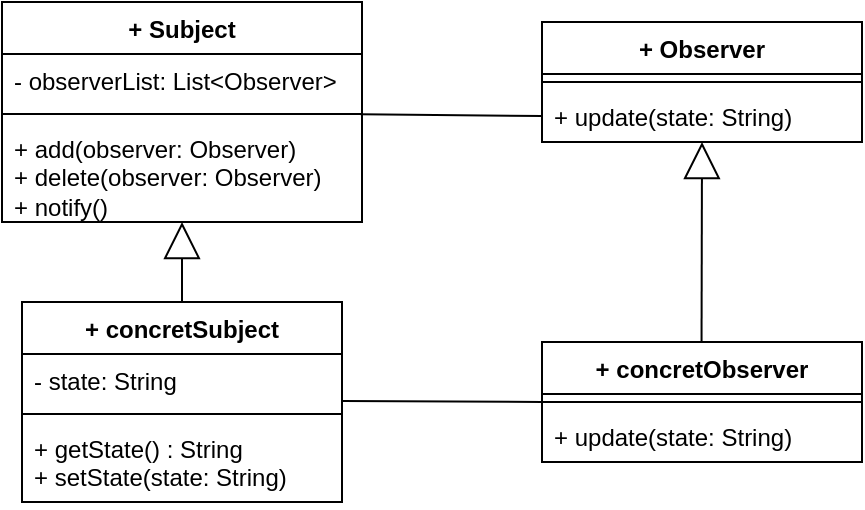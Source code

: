 <mxfile version="25.0.2">
  <diagram name="Page-1" id="FOKpUJLtz8lDRjs_jTlW">
    <mxGraphModel dx="503" dy="325" grid="1" gridSize="10" guides="1" tooltips="1" connect="1" arrows="1" fold="1" page="1" pageScale="1" pageWidth="570" pageHeight="940" math="0" shadow="0">
      <root>
        <mxCell id="0" />
        <mxCell id="1" parent="0" />
        <mxCell id="YOizdNqWpemjq0Ps5w-Y-1" value="+ Subject" style="swimlane;fontStyle=1;align=center;verticalAlign=top;childLayout=stackLayout;horizontal=1;startSize=26;horizontalStack=0;resizeParent=1;resizeParentMax=0;resizeLast=0;collapsible=1;marginBottom=0;whiteSpace=wrap;html=1;" vertex="1" parent="1">
          <mxGeometry x="80" y="220" width="180" height="110" as="geometry" />
        </mxCell>
        <mxCell id="YOizdNqWpemjq0Ps5w-Y-2" value="- observerList: List&amp;lt;Observer&amp;gt;" style="text;strokeColor=none;fillColor=none;align=left;verticalAlign=top;spacingLeft=4;spacingRight=4;overflow=hidden;rotatable=0;points=[[0,0.5],[1,0.5]];portConstraint=eastwest;whiteSpace=wrap;html=1;" vertex="1" parent="YOizdNqWpemjq0Ps5w-Y-1">
          <mxGeometry y="26" width="180" height="26" as="geometry" />
        </mxCell>
        <mxCell id="YOizdNqWpemjq0Ps5w-Y-3" value="" style="line;strokeWidth=1;fillColor=none;align=left;verticalAlign=middle;spacingTop=-1;spacingLeft=3;spacingRight=3;rotatable=0;labelPosition=right;points=[];portConstraint=eastwest;strokeColor=inherit;" vertex="1" parent="YOizdNqWpemjq0Ps5w-Y-1">
          <mxGeometry y="52" width="180" height="8" as="geometry" />
        </mxCell>
        <mxCell id="YOizdNqWpemjq0Ps5w-Y-4" value="+ add(observer: Observer)&lt;div&gt;+ delete(observer: Observer)&lt;/div&gt;&lt;div&gt;+ notify()&lt;/div&gt;" style="text;strokeColor=none;fillColor=none;align=left;verticalAlign=top;spacingLeft=4;spacingRight=4;overflow=hidden;rotatable=0;points=[[0,0.5],[1,0.5]];portConstraint=eastwest;whiteSpace=wrap;html=1;" vertex="1" parent="YOizdNqWpemjq0Ps5w-Y-1">
          <mxGeometry y="60" width="180" height="50" as="geometry" />
        </mxCell>
        <mxCell id="YOizdNqWpemjq0Ps5w-Y-5" value="+ Observer" style="swimlane;fontStyle=1;align=center;verticalAlign=top;childLayout=stackLayout;horizontal=1;startSize=26;horizontalStack=0;resizeParent=1;resizeParentMax=0;resizeLast=0;collapsible=1;marginBottom=0;whiteSpace=wrap;html=1;" vertex="1" parent="1">
          <mxGeometry x="350" y="230" width="160" height="60" as="geometry" />
        </mxCell>
        <mxCell id="YOizdNqWpemjq0Ps5w-Y-7" value="" style="line;strokeWidth=1;fillColor=none;align=left;verticalAlign=middle;spacingTop=-1;spacingLeft=3;spacingRight=3;rotatable=0;labelPosition=right;points=[];portConstraint=eastwest;strokeColor=inherit;" vertex="1" parent="YOizdNqWpemjq0Ps5w-Y-5">
          <mxGeometry y="26" width="160" height="8" as="geometry" />
        </mxCell>
        <mxCell id="YOizdNqWpemjq0Ps5w-Y-8" value="+ update(state: String)" style="text;strokeColor=none;fillColor=none;align=left;verticalAlign=top;spacingLeft=4;spacingRight=4;overflow=hidden;rotatable=0;points=[[0,0.5],[1,0.5]];portConstraint=eastwest;whiteSpace=wrap;html=1;" vertex="1" parent="YOizdNqWpemjq0Ps5w-Y-5">
          <mxGeometry y="34" width="160" height="26" as="geometry" />
        </mxCell>
        <mxCell id="YOizdNqWpemjq0Ps5w-Y-9" value="+ concretObserver" style="swimlane;fontStyle=1;align=center;verticalAlign=top;childLayout=stackLayout;horizontal=1;startSize=26;horizontalStack=0;resizeParent=1;resizeParentMax=0;resizeLast=0;collapsible=1;marginBottom=0;whiteSpace=wrap;html=1;" vertex="1" parent="1">
          <mxGeometry x="350" y="390" width="160" height="60" as="geometry" />
        </mxCell>
        <mxCell id="YOizdNqWpemjq0Ps5w-Y-10" value="" style="line;strokeWidth=1;fillColor=none;align=left;verticalAlign=middle;spacingTop=-1;spacingLeft=3;spacingRight=3;rotatable=0;labelPosition=right;points=[];portConstraint=eastwest;strokeColor=inherit;" vertex="1" parent="YOizdNqWpemjq0Ps5w-Y-9">
          <mxGeometry y="26" width="160" height="8" as="geometry" />
        </mxCell>
        <mxCell id="YOizdNqWpemjq0Ps5w-Y-11" value="+ update(state: String)" style="text;strokeColor=none;fillColor=none;align=left;verticalAlign=top;spacingLeft=4;spacingRight=4;overflow=hidden;rotatable=0;points=[[0,0.5],[1,0.5]];portConstraint=eastwest;whiteSpace=wrap;html=1;" vertex="1" parent="YOizdNqWpemjq0Ps5w-Y-9">
          <mxGeometry y="34" width="160" height="26" as="geometry" />
        </mxCell>
        <mxCell id="YOizdNqWpemjq0Ps5w-Y-12" value="+ concretSubject" style="swimlane;fontStyle=1;align=center;verticalAlign=top;childLayout=stackLayout;horizontal=1;startSize=26;horizontalStack=0;resizeParent=1;resizeParentMax=0;resizeLast=0;collapsible=1;marginBottom=0;whiteSpace=wrap;html=1;" vertex="1" parent="1">
          <mxGeometry x="90" y="370" width="160" height="100" as="geometry" />
        </mxCell>
        <mxCell id="YOizdNqWpemjq0Ps5w-Y-13" value="- state: String" style="text;strokeColor=none;fillColor=none;align=left;verticalAlign=top;spacingLeft=4;spacingRight=4;overflow=hidden;rotatable=0;points=[[0,0.5],[1,0.5]];portConstraint=eastwest;whiteSpace=wrap;html=1;" vertex="1" parent="YOizdNqWpemjq0Ps5w-Y-12">
          <mxGeometry y="26" width="160" height="26" as="geometry" />
        </mxCell>
        <mxCell id="YOizdNqWpemjq0Ps5w-Y-14" value="" style="line;strokeWidth=1;fillColor=none;align=left;verticalAlign=middle;spacingTop=-1;spacingLeft=3;spacingRight=3;rotatable=0;labelPosition=right;points=[];portConstraint=eastwest;strokeColor=inherit;" vertex="1" parent="YOizdNqWpemjq0Ps5w-Y-12">
          <mxGeometry y="52" width="160" height="8" as="geometry" />
        </mxCell>
        <mxCell id="YOizdNqWpemjq0Ps5w-Y-15" value="+ getState() : String&lt;div&gt;+ setState(state: String)&lt;/div&gt;" style="text;strokeColor=none;fillColor=none;align=left;verticalAlign=top;spacingLeft=4;spacingRight=4;overflow=hidden;rotatable=0;points=[[0,0.5],[1,0.5]];portConstraint=eastwest;whiteSpace=wrap;html=1;" vertex="1" parent="YOizdNqWpemjq0Ps5w-Y-12">
          <mxGeometry y="60" width="160" height="40" as="geometry" />
        </mxCell>
        <mxCell id="YOizdNqWpemjq0Ps5w-Y-20" value="" style="html=1;verticalAlign=bottom;endArrow=none;curved=0;rounded=0;endFill=0;exitX=0.996;exitY=0.52;exitDx=0;exitDy=0;exitPerimeter=0;entryX=0;entryY=0.5;entryDx=0;entryDy=0;" edge="1" parent="1" source="YOizdNqWpemjq0Ps5w-Y-3" target="YOizdNqWpemjq0Ps5w-Y-8">
          <mxGeometry width="80" relative="1" as="geometry">
            <mxPoint x="300" y="370" as="sourcePoint" />
            <mxPoint x="380" y="370" as="targetPoint" />
          </mxGeometry>
        </mxCell>
        <mxCell id="YOizdNqWpemjq0Ps5w-Y-21" value="" style="html=1;verticalAlign=bottom;endArrow=none;curved=0;rounded=0;endFill=0;exitX=0.996;exitY=0.52;exitDx=0;exitDy=0;exitPerimeter=0;entryX=0;entryY=0.5;entryDx=0;entryDy=0;" edge="1" parent="1" target="YOizdNqWpemjq0Ps5w-Y-9">
          <mxGeometry width="80" relative="1" as="geometry">
            <mxPoint x="250" y="419.5" as="sourcePoint" />
            <mxPoint x="341" y="420.5" as="targetPoint" />
          </mxGeometry>
        </mxCell>
        <mxCell id="YOizdNqWpemjq0Ps5w-Y-22" value="" style="endArrow=block;endSize=16;endFill=0;html=1;rounded=0;" edge="1" parent="1">
          <mxGeometry width="160" relative="1" as="geometry">
            <mxPoint x="170" y="370" as="sourcePoint" />
            <mxPoint x="170" y="330" as="targetPoint" />
          </mxGeometry>
        </mxCell>
        <mxCell id="YOizdNqWpemjq0Ps5w-Y-23" value="" style="endArrow=block;endSize=16;endFill=0;html=1;rounded=0;entryX=0.5;entryY=1;entryDx=0;entryDy=0;entryPerimeter=0;" edge="1" parent="1" target="YOizdNqWpemjq0Ps5w-Y-8">
          <mxGeometry width="160" relative="1" as="geometry">
            <mxPoint x="429.77" y="390" as="sourcePoint" />
            <mxPoint x="429.77" y="350" as="targetPoint" />
          </mxGeometry>
        </mxCell>
      </root>
    </mxGraphModel>
  </diagram>
</mxfile>
